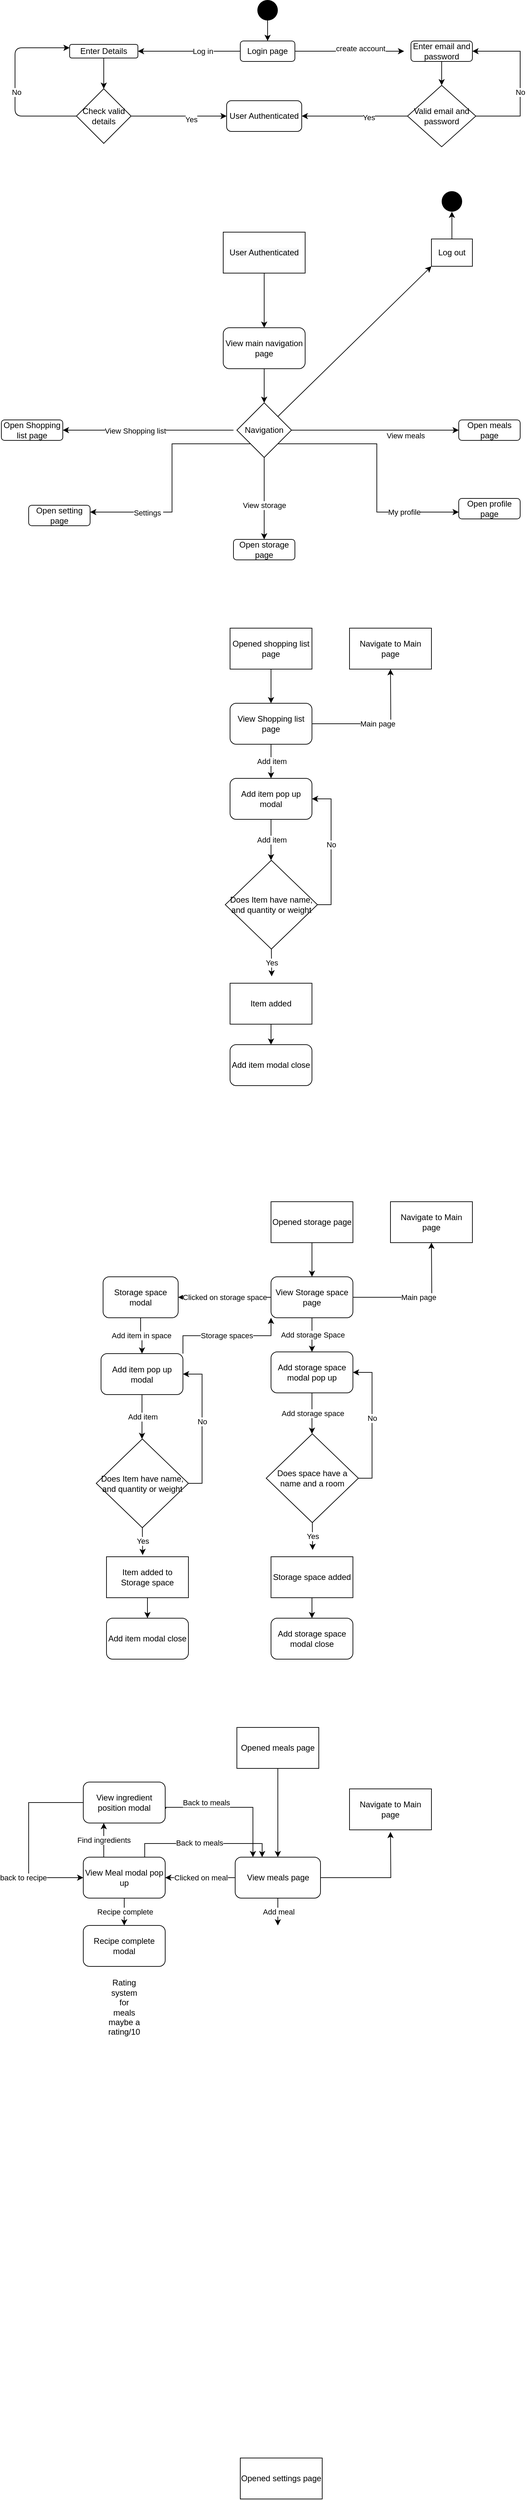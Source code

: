 <mxfile version="13.10.6" type="device"><diagram id="2-1VBpeVDJUP38coFev3" name="Page-1"><mxGraphModel dx="1422" dy="794" grid="1" gridSize="10" guides="1" tooltips="1" connect="1" arrows="1" fold="1" page="1" pageScale="1" pageWidth="850" pageHeight="1100" math="0" shadow="0"><root><mxCell id="0"/><mxCell id="1" parent="0"/><mxCell id="mHDpzpP44nIf1D0m_cIR-1" value="Login page" style="rounded=1;whiteSpace=wrap;html=1;" parent="1" vertex="1"><mxGeometry x="380" y="70" width="80" height="30" as="geometry"/></mxCell><mxCell id="mHDpzpP44nIf1D0m_cIR-2" value="" style="endArrow=classic;html=1;exitX=1;exitY=0.5;exitDx=0;exitDy=0;" parent="1" source="mHDpzpP44nIf1D0m_cIR-1" edge="1"><mxGeometry width="50" height="50" relative="1" as="geometry"><mxPoint x="400" y="430" as="sourcePoint"/><mxPoint x="620" y="85" as="targetPoint"/></mxGeometry></mxCell><mxCell id="mHDpzpP44nIf1D0m_cIR-6" value="create account" style="edgeLabel;html=1;align=center;verticalAlign=middle;resizable=0;points=[];" parent="mHDpzpP44nIf1D0m_cIR-2" vertex="1" connectable="0"><mxGeometry x="0.2" y="4" relative="1" as="geometry"><mxPoint as="offset"/></mxGeometry></mxCell><mxCell id="mHDpzpP44nIf1D0m_cIR-3" value="" style="endArrow=classic;html=1;exitX=0;exitY=0.5;exitDx=0;exitDy=0;" parent="1" source="mHDpzpP44nIf1D0m_cIR-1" edge="1"><mxGeometry width="50" height="50" relative="1" as="geometry"><mxPoint x="400" y="430" as="sourcePoint"/><mxPoint x="230" y="85" as="targetPoint"/></mxGeometry></mxCell><mxCell id="mHDpzpP44nIf1D0m_cIR-7" value="Log in" style="edgeLabel;html=1;align=center;verticalAlign=middle;resizable=0;points=[];" parent="mHDpzpP44nIf1D0m_cIR-3" vertex="1" connectable="0"><mxGeometry x="-0.267" relative="1" as="geometry"><mxPoint as="offset"/></mxGeometry></mxCell><mxCell id="mHDpzpP44nIf1D0m_cIR-5" value="" style="endArrow=classic;html=1;exitX=0.5;exitY=1;exitDx=0;exitDy=0;" parent="1" edge="1"><mxGeometry width="50" height="50" relative="1" as="geometry"><mxPoint x="420" y="40" as="sourcePoint"/><mxPoint x="420" y="70" as="targetPoint"/></mxGeometry></mxCell><mxCell id="mHDpzpP44nIf1D0m_cIR-12" style="edgeStyle=orthogonalEdgeStyle;rounded=0;orthogonalLoop=1;jettySize=auto;html=1;exitX=0.5;exitY=1;exitDx=0;exitDy=0;" parent="1" source="mHDpzpP44nIf1D0m_cIR-8" target="mHDpzpP44nIf1D0m_cIR-9" edge="1"><mxGeometry relative="1" as="geometry"/></mxCell><mxCell id="mHDpzpP44nIf1D0m_cIR-8" value="Enter Details" style="rounded=1;whiteSpace=wrap;html=1;" parent="1" vertex="1"><mxGeometry x="130" y="75" width="100" height="20" as="geometry"/></mxCell><mxCell id="mHDpzpP44nIf1D0m_cIR-22" style="edgeStyle=orthogonalEdgeStyle;rounded=0;orthogonalLoop=1;jettySize=auto;html=1;exitX=1;exitY=0.5;exitDx=0;exitDy=0;" parent="1" source="mHDpzpP44nIf1D0m_cIR-9" edge="1"><mxGeometry relative="1" as="geometry"><mxPoint x="360" y="180" as="targetPoint"/></mxGeometry></mxCell><mxCell id="mHDpzpP44nIf1D0m_cIR-29" value="Yes" style="edgeLabel;html=1;align=center;verticalAlign=middle;resizable=0;points=[];" parent="mHDpzpP44nIf1D0m_cIR-22" vertex="1" connectable="0"><mxGeometry x="0.257" y="-4" relative="1" as="geometry"><mxPoint as="offset"/></mxGeometry></mxCell><mxCell id="mHDpzpP44nIf1D0m_cIR-9" value="Check valid details" style="rhombus;whiteSpace=wrap;html=1;" parent="1" vertex="1"><mxGeometry x="140" y="140" width="80" height="80" as="geometry"/></mxCell><mxCell id="mHDpzpP44nIf1D0m_cIR-10" value="" style="endArrow=classic;html=1;exitX=0;exitY=0.5;exitDx=0;exitDy=0;entryX=0;entryY=0.25;entryDx=0;entryDy=0;" parent="1" source="mHDpzpP44nIf1D0m_cIR-9" target="mHDpzpP44nIf1D0m_cIR-8" edge="1"><mxGeometry width="50" height="50" relative="1" as="geometry"><mxPoint x="400" y="430" as="sourcePoint"/><mxPoint x="20" y="180" as="targetPoint"/><Array as="points"><mxPoint x="50" y="180"/><mxPoint x="50" y="80"/></Array></mxGeometry></mxCell><mxCell id="mHDpzpP44nIf1D0m_cIR-11" value="No" style="edgeLabel;html=1;align=center;verticalAlign=middle;resizable=0;points=[];" parent="mHDpzpP44nIf1D0m_cIR-10" vertex="1" connectable="0"><mxGeometry x="-0.074" y="-2" relative="1" as="geometry"><mxPoint as="offset"/></mxGeometry></mxCell><mxCell id="mHDpzpP44nIf1D0m_cIR-13" value="Enter email and password" style="rounded=1;whiteSpace=wrap;html=1;" parent="1" vertex="1"><mxGeometry x="630" y="70" width="90" height="30" as="geometry"/></mxCell><mxCell id="mHDpzpP44nIf1D0m_cIR-14" value="" style="endArrow=classic;html=1;exitX=0.5;exitY=1;exitDx=0;exitDy=0;entryX=0.5;entryY=0;entryDx=0;entryDy=0;" parent="1" source="mHDpzpP44nIf1D0m_cIR-13" target="mHDpzpP44nIf1D0m_cIR-15" edge="1"><mxGeometry width="50" height="50" relative="1" as="geometry"><mxPoint x="400" y="420" as="sourcePoint"/><mxPoint x="675" y="140" as="targetPoint"/><Array as="points"/></mxGeometry></mxCell><mxCell id="mHDpzpP44nIf1D0m_cIR-16" style="edgeStyle=orthogonalEdgeStyle;rounded=0;orthogonalLoop=1;jettySize=auto;html=1;exitX=1;exitY=0.5;exitDx=0;exitDy=0;entryX=1;entryY=0.5;entryDx=0;entryDy=0;" parent="1" source="mHDpzpP44nIf1D0m_cIR-15" target="mHDpzpP44nIf1D0m_cIR-13" edge="1"><mxGeometry relative="1" as="geometry"><Array as="points"><mxPoint x="790" y="180"/><mxPoint x="790" y="85"/></Array></mxGeometry></mxCell><mxCell id="mHDpzpP44nIf1D0m_cIR-17" value="No" style="edgeLabel;html=1;align=center;verticalAlign=middle;resizable=0;points=[];" parent="mHDpzpP44nIf1D0m_cIR-16" vertex="1" connectable="0"><mxGeometry x="-0.13" relative="1" as="geometry"><mxPoint as="offset"/></mxGeometry></mxCell><mxCell id="mHDpzpP44nIf1D0m_cIR-23" style="edgeStyle=orthogonalEdgeStyle;rounded=0;orthogonalLoop=1;jettySize=auto;html=1;exitX=0;exitY=0.5;exitDx=0;exitDy=0;" parent="1" source="mHDpzpP44nIf1D0m_cIR-15" edge="1"><mxGeometry relative="1" as="geometry"><mxPoint x="470" y="180" as="targetPoint"/></mxGeometry></mxCell><mxCell id="mHDpzpP44nIf1D0m_cIR-28" value="Yes" style="edgeLabel;html=1;align=center;verticalAlign=middle;resizable=0;points=[];" parent="mHDpzpP44nIf1D0m_cIR-23" vertex="1" connectable="0"><mxGeometry x="-0.265" y="2" relative="1" as="geometry"><mxPoint as="offset"/></mxGeometry></mxCell><mxCell id="mHDpzpP44nIf1D0m_cIR-15" value="Valid email and password" style="rhombus;whiteSpace=wrap;html=1;" parent="1" vertex="1"><mxGeometry x="625" y="135" width="100" height="90" as="geometry"/></mxCell><mxCell id="mHDpzpP44nIf1D0m_cIR-24" value="User Authenticated" style="rounded=1;whiteSpace=wrap;html=1;" parent="1" vertex="1"><mxGeometry x="360" y="157.5" width="110" height="45" as="geometry"/></mxCell><mxCell id="mHDpzpP44nIf1D0m_cIR-26" value="&#10;&#10;&lt;span style=&quot;color: rgb(0, 0, 0); font-family: helvetica; font-size: 12px; font-style: normal; font-weight: 400; letter-spacing: normal; text-align: center; text-indent: 0px; text-transform: none; word-spacing: 0px; background-color: rgb(248, 249, 250); display: inline; float: none;&quot;&gt;User Authenticated&lt;/span&gt;&#10;&#10;" style="rounded=0;whiteSpace=wrap;html=1;" parent="1" vertex="1"><mxGeometry x="355" y="350" width="120" height="60" as="geometry"/></mxCell><mxCell id="mHDpzpP44nIf1D0m_cIR-27" value="" style="endArrow=classic;html=1;exitX=0.5;exitY=1;exitDx=0;exitDy=0;" parent="1" source="mHDpzpP44nIf1D0m_cIR-26" edge="1"><mxGeometry width="50" height="50" relative="1" as="geometry"><mxPoint x="400" y="510" as="sourcePoint"/><mxPoint x="415" y="490" as="targetPoint"/></mxGeometry></mxCell><mxCell id="mHDpzpP44nIf1D0m_cIR-30" value="View main navigation page" style="rounded=1;whiteSpace=wrap;html=1;" parent="1" vertex="1"><mxGeometry x="355" y="490" width="120" height="60" as="geometry"/></mxCell><mxCell id="mHDpzpP44nIf1D0m_cIR-42" style="edgeStyle=orthogonalEdgeStyle;rounded=0;orthogonalLoop=1;jettySize=auto;html=1;exitX=1;exitY=1;exitDx=0;exitDy=0;" parent="1" source="mHDpzpP44nIf1D0m_cIR-31" edge="1"><mxGeometry relative="1" as="geometry"><mxPoint x="700" y="760" as="targetPoint"/><Array as="points"><mxPoint x="580" y="660"/><mxPoint x="580" y="760"/></Array></mxGeometry></mxCell><mxCell id="mHDpzpP44nIf1D0m_cIR-43" value="My profile" style="edgeLabel;html=1;align=center;verticalAlign=middle;resizable=0;points=[];" parent="mHDpzpP44nIf1D0m_cIR-42" vertex="1" connectable="0"><mxGeometry x="0.558" relative="1" as="geometry"><mxPoint as="offset"/></mxGeometry></mxCell><mxCell id="mHDpzpP44nIf1D0m_cIR-44" style="edgeStyle=orthogonalEdgeStyle;rounded=0;orthogonalLoop=1;jettySize=auto;html=1;exitX=0;exitY=1;exitDx=0;exitDy=0;" parent="1" source="mHDpzpP44nIf1D0m_cIR-31" edge="1"><mxGeometry relative="1" as="geometry"><mxPoint x="160" y="760" as="targetPoint"/><Array as="points"><mxPoint x="280" y="660"/><mxPoint x="280" y="760"/></Array></mxGeometry></mxCell><mxCell id="pSis-E19gApwGmRz7lqU-1" value="Settings&amp;nbsp;" style="edgeLabel;html=1;align=center;verticalAlign=middle;resizable=0;points=[];" vertex="1" connectable="0" parent="mHDpzpP44nIf1D0m_cIR-44"><mxGeometry x="0.492" y="1" relative="1" as="geometry"><mxPoint as="offset"/></mxGeometry></mxCell><mxCell id="mHDpzpP44nIf1D0m_cIR-31" value="Navigation" style="rhombus;whiteSpace=wrap;html=1;" parent="1" vertex="1"><mxGeometry x="375" y="600" width="80" height="80" as="geometry"/></mxCell><mxCell id="mHDpzpP44nIf1D0m_cIR-32" value="" style="endArrow=classic;html=1;exitX=0.5;exitY=1;exitDx=0;exitDy=0;" parent="1" source="mHDpzpP44nIf1D0m_cIR-30" target="mHDpzpP44nIf1D0m_cIR-31" edge="1"><mxGeometry width="50" height="50" relative="1" as="geometry"><mxPoint x="400" y="500" as="sourcePoint"/><mxPoint x="450" y="450" as="targetPoint"/></mxGeometry></mxCell><mxCell id="mHDpzpP44nIf1D0m_cIR-36" value="" style="endArrow=classic;html=1;exitX=1;exitY=0.5;exitDx=0;exitDy=0;entryX=0;entryY=0.5;entryDx=0;entryDy=0;" parent="1" source="mHDpzpP44nIf1D0m_cIR-31" edge="1" target="mHDpzpP44nIf1D0m_cIR-53"><mxGeometry width="50" height="50" relative="1" as="geometry"><mxPoint x="400" y="500" as="sourcePoint"/><mxPoint x="640" y="560" as="targetPoint"/></mxGeometry></mxCell><mxCell id="mHDpzpP44nIf1D0m_cIR-39" value="View meals" style="edgeLabel;html=1;align=center;verticalAlign=middle;resizable=0;points=[];" parent="mHDpzpP44nIf1D0m_cIR-36" vertex="1" connectable="0"><mxGeometry x="0.446" y="-3" relative="1" as="geometry"><mxPoint x="-10.2" y="5.2" as="offset"/></mxGeometry></mxCell><mxCell id="mHDpzpP44nIf1D0m_cIR-37" value="" style="endArrow=classic;html=1;exitX=0.5;exitY=1;exitDx=0;exitDy=0;" parent="1" source="mHDpzpP44nIf1D0m_cIR-31" edge="1"><mxGeometry width="50" height="50" relative="1" as="geometry"><mxPoint x="400" y="500" as="sourcePoint"/><mxPoint x="415" y="800" as="targetPoint"/></mxGeometry></mxCell><mxCell id="mHDpzpP44nIf1D0m_cIR-41" value="View storage" style="edgeLabel;html=1;align=center;verticalAlign=middle;resizable=0;points=[];" parent="mHDpzpP44nIf1D0m_cIR-37" vertex="1" connectable="0"><mxGeometry x="-0.3" y="4" relative="1" as="geometry"><mxPoint x="-4" y="28" as="offset"/></mxGeometry></mxCell><mxCell id="mHDpzpP44nIf1D0m_cIR-38" value="" style="endArrow=classic;html=1;" parent="1" edge="1"><mxGeometry width="50" height="50" relative="1" as="geometry"><mxPoint x="370" y="640" as="sourcePoint"/><mxPoint x="120" y="640" as="targetPoint"/></mxGeometry></mxCell><mxCell id="mHDpzpP44nIf1D0m_cIR-40" value="View Shopping list" style="edgeLabel;html=1;align=center;verticalAlign=middle;resizable=0;points=[];" parent="mHDpzpP44nIf1D0m_cIR-38" vertex="1" connectable="0"><mxGeometry x="0.323" y="-2" relative="1" as="geometry"><mxPoint x="21" y="2.5" as="offset"/></mxGeometry></mxCell><mxCell id="mHDpzpP44nIf1D0m_cIR-46" value="" style="endArrow=classic;html=1;exitX=1;exitY=0;exitDx=0;exitDy=0;" parent="1" source="mHDpzpP44nIf1D0m_cIR-31" edge="1"><mxGeometry width="50" height="50" relative="1" as="geometry"><mxPoint x="400" y="500" as="sourcePoint"/><mxPoint x="660" y="400" as="targetPoint"/></mxGeometry></mxCell><mxCell id="mHDpzpP44nIf1D0m_cIR-47" value="Log out" style="rounded=0;whiteSpace=wrap;html=1;" parent="1" vertex="1"><mxGeometry x="660" y="360" width="60" height="40" as="geometry"/></mxCell><mxCell id="mHDpzpP44nIf1D0m_cIR-48" value="" style="endArrow=classic;html=1;exitX=0.5;exitY=0;exitDx=0;exitDy=0;" parent="1" source="mHDpzpP44nIf1D0m_cIR-47" edge="1"><mxGeometry width="50" height="50" relative="1" as="geometry"><mxPoint x="400" y="500" as="sourcePoint"/><mxPoint x="690" y="320" as="targetPoint"/></mxGeometry></mxCell><mxCell id="mHDpzpP44nIf1D0m_cIR-49" value="" style="ellipse;fillColor=#000000;strokeColor=none;" parent="1" vertex="1"><mxGeometry x="675" y="290" width="30" height="30" as="geometry"/></mxCell><mxCell id="mHDpzpP44nIf1D0m_cIR-52" value="" style="ellipse;fillColor=#000000;strokeColor=none;" parent="1" vertex="1"><mxGeometry x="405" y="10" width="30" height="30" as="geometry"/></mxCell><mxCell id="mHDpzpP44nIf1D0m_cIR-53" value="Open meals page" style="rounded=1;whiteSpace=wrap;html=1;" parent="1" vertex="1"><mxGeometry x="700" y="625" width="90" height="30" as="geometry"/></mxCell><mxCell id="mHDpzpP44nIf1D0m_cIR-55" value="Open&amp;nbsp;storage page" style="rounded=1;whiteSpace=wrap;html=1;" parent="1" vertex="1"><mxGeometry x="370" y="800" width="90" height="30" as="geometry"/></mxCell><mxCell id="mHDpzpP44nIf1D0m_cIR-56" value="Open&amp;nbsp;Shopping list page" style="rounded=1;whiteSpace=wrap;html=1;" parent="1" vertex="1"><mxGeometry x="30" y="625" width="90" height="30" as="geometry"/></mxCell><mxCell id="mHDpzpP44nIf1D0m_cIR-57" value="Open profile page" style="rounded=1;whiteSpace=wrap;html=1;" parent="1" vertex="1"><mxGeometry x="700" y="740" width="90" height="30" as="geometry"/></mxCell><mxCell id="mHDpzpP44nIf1D0m_cIR-58" value="Open setting page" style="rounded=1;whiteSpace=wrap;html=1;" parent="1" vertex="1"><mxGeometry x="70" y="750" width="90" height="30" as="geometry"/></mxCell><mxCell id="pSis-E19gApwGmRz7lqU-7" style="edgeStyle=orthogonalEdgeStyle;rounded=0;orthogonalLoop=1;jettySize=auto;html=1;exitX=0.5;exitY=1;exitDx=0;exitDy=0;" edge="1" parent="1" source="pSis-E19gApwGmRz7lqU-2"><mxGeometry relative="1" as="geometry"><mxPoint x="425" y="1040" as="targetPoint"/></mxGeometry></mxCell><mxCell id="pSis-E19gApwGmRz7lqU-2" value="Opened shopping list page" style="rounded=0;whiteSpace=wrap;html=1;" vertex="1" parent="1"><mxGeometry x="365" y="930" width="120" height="60" as="geometry"/></mxCell><mxCell id="pSis-E19gApwGmRz7lqU-6" value="Opened settings page" style="rounded=0;whiteSpace=wrap;html=1;" vertex="1" parent="1"><mxGeometry x="380" y="3610" width="120" height="60" as="geometry"/></mxCell><mxCell id="pSis-E19gApwGmRz7lqU-9" style="edgeStyle=orthogonalEdgeStyle;rounded=0;orthogonalLoop=1;jettySize=auto;html=1;exitX=1;exitY=0.5;exitDx=0;exitDy=0;" edge="1" parent="1" source="pSis-E19gApwGmRz7lqU-8"><mxGeometry relative="1" as="geometry"><mxPoint x="600" y="990" as="targetPoint"/></mxGeometry></mxCell><mxCell id="pSis-E19gApwGmRz7lqU-12" value="Main page" style="edgeLabel;html=1;align=center;verticalAlign=middle;resizable=0;points=[];" vertex="1" connectable="0" parent="pSis-E19gApwGmRz7lqU-9"><mxGeometry x="0.077" y="4" relative="1" as="geometry"><mxPoint x="-10" y="4" as="offset"/></mxGeometry></mxCell><mxCell id="pSis-E19gApwGmRz7lqU-11" value="Add item" style="edgeStyle=orthogonalEdgeStyle;rounded=0;orthogonalLoop=1;jettySize=auto;html=1;" edge="1" parent="1" source="pSis-E19gApwGmRz7lqU-8"><mxGeometry relative="1" as="geometry"><mxPoint x="425" y="1150" as="targetPoint"/></mxGeometry></mxCell><mxCell id="pSis-E19gApwGmRz7lqU-8" value="View Shopping list page" style="rounded=1;whiteSpace=wrap;html=1;" vertex="1" parent="1"><mxGeometry x="365" y="1040" width="120" height="60" as="geometry"/></mxCell><mxCell id="pSis-E19gApwGmRz7lqU-10" value="Navigate to Main page" style="rounded=0;whiteSpace=wrap;html=1;" vertex="1" parent="1"><mxGeometry x="540" y="930" width="120" height="60" as="geometry"/></mxCell><mxCell id="pSis-E19gApwGmRz7lqU-15" value="Add item" style="edgeStyle=orthogonalEdgeStyle;rounded=0;orthogonalLoop=1;jettySize=auto;html=1;exitX=0.5;exitY=1;exitDx=0;exitDy=0;" edge="1" parent="1" source="pSis-E19gApwGmRz7lqU-13"><mxGeometry relative="1" as="geometry"><mxPoint x="425" y="1270" as="targetPoint"/></mxGeometry></mxCell><mxCell id="pSis-E19gApwGmRz7lqU-13" value="Add item pop up modal" style="rounded=1;whiteSpace=wrap;html=1;" vertex="1" parent="1"><mxGeometry x="365" y="1150" width="120" height="60" as="geometry"/></mxCell><mxCell id="pSis-E19gApwGmRz7lqU-17" style="edgeStyle=orthogonalEdgeStyle;rounded=0;orthogonalLoop=1;jettySize=auto;html=1;exitX=1;exitY=0.5;exitDx=0;exitDy=0;entryX=1;entryY=0.5;entryDx=0;entryDy=0;" edge="1" parent="1" source="pSis-E19gApwGmRz7lqU-16" target="pSis-E19gApwGmRz7lqU-13"><mxGeometry relative="1" as="geometry"/></mxCell><mxCell id="pSis-E19gApwGmRz7lqU-18" value="No" style="edgeLabel;html=1;align=center;verticalAlign=middle;resizable=0;points=[];" vertex="1" connectable="0" parent="pSis-E19gApwGmRz7lqU-17"><mxGeometry x="0.064" relative="1" as="geometry"><mxPoint as="offset"/></mxGeometry></mxCell><mxCell id="pSis-E19gApwGmRz7lqU-16" value="Does Item have name, and quantity or weight" style="rhombus;whiteSpace=wrap;html=1;" vertex="1" parent="1"><mxGeometry x="358" y="1270" width="135" height="130" as="geometry"/></mxCell><mxCell id="pSis-E19gApwGmRz7lqU-19" value="Yes" style="endArrow=classic;html=1;exitX=0.5;exitY=1;exitDx=0;exitDy=0;" edge="1" parent="1" source="pSis-E19gApwGmRz7lqU-16"><mxGeometry width="50" height="50" relative="1" as="geometry"><mxPoint x="450" y="1470" as="sourcePoint"/><mxPoint x="426" y="1440" as="targetPoint"/></mxGeometry></mxCell><mxCell id="pSis-E19gApwGmRz7lqU-57" style="edgeStyle=orthogonalEdgeStyle;rounded=0;orthogonalLoop=1;jettySize=auto;html=1;exitX=0.5;exitY=1;exitDx=0;exitDy=0;entryX=0.5;entryY=0;entryDx=0;entryDy=0;" edge="1" parent="1" source="pSis-E19gApwGmRz7lqU-20" target="pSis-E19gApwGmRz7lqU-56"><mxGeometry relative="1" as="geometry"/></mxCell><mxCell id="pSis-E19gApwGmRz7lqU-20" value="Item added" style="rounded=0;whiteSpace=wrap;html=1;" vertex="1" parent="1"><mxGeometry x="365" y="1450" width="120" height="60" as="geometry"/></mxCell><mxCell id="pSis-E19gApwGmRz7lqU-21" style="edgeStyle=orthogonalEdgeStyle;rounded=0;orthogonalLoop=1;jettySize=auto;html=1;exitX=0.5;exitY=1;exitDx=0;exitDy=0;" edge="1" parent="1" source="pSis-E19gApwGmRz7lqU-22"><mxGeometry relative="1" as="geometry"><mxPoint x="485" y="1880" as="targetPoint"/></mxGeometry></mxCell><mxCell id="pSis-E19gApwGmRz7lqU-22" value="Opened storage page" style="rounded=0;whiteSpace=wrap;html=1;" vertex="1" parent="1"><mxGeometry x="425" y="1770" width="120" height="60" as="geometry"/></mxCell><mxCell id="pSis-E19gApwGmRz7lqU-23" style="edgeStyle=orthogonalEdgeStyle;rounded=0;orthogonalLoop=1;jettySize=auto;html=1;exitX=1;exitY=0.5;exitDx=0;exitDy=0;" edge="1" parent="1" source="pSis-E19gApwGmRz7lqU-26"><mxGeometry relative="1" as="geometry"><mxPoint x="660" y="1830" as="targetPoint"/></mxGeometry></mxCell><mxCell id="pSis-E19gApwGmRz7lqU-24" value="Main page" style="edgeLabel;html=1;align=center;verticalAlign=middle;resizable=0;points=[];" vertex="1" connectable="0" parent="pSis-E19gApwGmRz7lqU-23"><mxGeometry x="0.077" y="4" relative="1" as="geometry"><mxPoint x="-10" y="4" as="offset"/></mxGeometry></mxCell><mxCell id="pSis-E19gApwGmRz7lqU-25" value="Add storage Space" style="edgeStyle=orthogonalEdgeStyle;rounded=0;orthogonalLoop=1;jettySize=auto;html=1;" edge="1" parent="1" source="pSis-E19gApwGmRz7lqU-26"><mxGeometry relative="1" as="geometry"><mxPoint x="485" y="1990" as="targetPoint"/></mxGeometry></mxCell><mxCell id="pSis-E19gApwGmRz7lqU-35" value="Clicked on storage space" style="edgeStyle=orthogonalEdgeStyle;rounded=0;orthogonalLoop=1;jettySize=auto;html=1;exitX=0;exitY=0.5;exitDx=0;exitDy=0;" edge="1" parent="1" source="pSis-E19gApwGmRz7lqU-26"><mxGeometry relative="1" as="geometry"><mxPoint x="289" y="1910" as="targetPoint"/></mxGeometry></mxCell><mxCell id="pSis-E19gApwGmRz7lqU-26" value="View Storage space page" style="rounded=1;whiteSpace=wrap;html=1;" vertex="1" parent="1"><mxGeometry x="425" y="1880" width="120" height="60" as="geometry"/></mxCell><mxCell id="pSis-E19gApwGmRz7lqU-27" value="Navigate to Main page" style="rounded=0;whiteSpace=wrap;html=1;" vertex="1" parent="1"><mxGeometry x="600" y="1770" width="120" height="60" as="geometry"/></mxCell><mxCell id="pSis-E19gApwGmRz7lqU-28" value="Add storage space" style="edgeStyle=orthogonalEdgeStyle;rounded=0;orthogonalLoop=1;jettySize=auto;html=1;exitX=0.5;exitY=1;exitDx=0;exitDy=0;" edge="1" parent="1" source="pSis-E19gApwGmRz7lqU-29"><mxGeometry relative="1" as="geometry"><mxPoint x="485" y="2110" as="targetPoint"/></mxGeometry></mxCell><mxCell id="pSis-E19gApwGmRz7lqU-29" value="Add storage space modal pop up" style="rounded=1;whiteSpace=wrap;html=1;" vertex="1" parent="1"><mxGeometry x="425" y="1990" width="120" height="60" as="geometry"/></mxCell><mxCell id="pSis-E19gApwGmRz7lqU-30" style="edgeStyle=orthogonalEdgeStyle;rounded=0;orthogonalLoop=1;jettySize=auto;html=1;exitX=1;exitY=0.5;exitDx=0;exitDy=0;entryX=1;entryY=0.5;entryDx=0;entryDy=0;" edge="1" parent="1" source="pSis-E19gApwGmRz7lqU-32" target="pSis-E19gApwGmRz7lqU-29"><mxGeometry relative="1" as="geometry"/></mxCell><mxCell id="pSis-E19gApwGmRz7lqU-31" value="No" style="edgeLabel;html=1;align=center;verticalAlign=middle;resizable=0;points=[];" vertex="1" connectable="0" parent="pSis-E19gApwGmRz7lqU-30"><mxGeometry x="0.064" relative="1" as="geometry"><mxPoint as="offset"/></mxGeometry></mxCell><mxCell id="pSis-E19gApwGmRz7lqU-32" value="Does space have a name and a room" style="rhombus;whiteSpace=wrap;html=1;" vertex="1" parent="1"><mxGeometry x="418" y="2110" width="135" height="130" as="geometry"/></mxCell><mxCell id="pSis-E19gApwGmRz7lqU-33" value="Yes" style="endArrow=classic;html=1;exitX=0.5;exitY=1;exitDx=0;exitDy=0;" edge="1" parent="1" source="pSis-E19gApwGmRz7lqU-32"><mxGeometry width="50" height="50" relative="1" as="geometry"><mxPoint x="510" y="2310" as="sourcePoint"/><mxPoint x="486" y="2280" as="targetPoint"/></mxGeometry></mxCell><mxCell id="pSis-E19gApwGmRz7lqU-54" value="" style="edgeStyle=orthogonalEdgeStyle;rounded=0;orthogonalLoop=1;jettySize=auto;html=1;" edge="1" parent="1" source="pSis-E19gApwGmRz7lqU-34" target="pSis-E19gApwGmRz7lqU-52"><mxGeometry relative="1" as="geometry"/></mxCell><mxCell id="pSis-E19gApwGmRz7lqU-34" value="Storage space added" style="rounded=0;whiteSpace=wrap;html=1;" vertex="1" parent="1"><mxGeometry x="425" y="2290" width="120" height="60" as="geometry"/></mxCell><mxCell id="pSis-E19gApwGmRz7lqU-47" value="Add item in space" style="edgeStyle=orthogonalEdgeStyle;rounded=0;orthogonalLoop=1;jettySize=auto;html=1;exitX=0.5;exitY=1;exitDx=0;exitDy=0;" edge="1" parent="1" source="pSis-E19gApwGmRz7lqU-38" target="pSis-E19gApwGmRz7lqU-40"><mxGeometry relative="1" as="geometry"/></mxCell><mxCell id="pSis-E19gApwGmRz7lqU-38" value="Storage space modal" style="rounded=1;whiteSpace=wrap;html=1;" vertex="1" parent="1"><mxGeometry x="179" y="1880" width="110" height="60" as="geometry"/></mxCell><mxCell id="pSis-E19gApwGmRz7lqU-39" value="Add item" style="edgeStyle=orthogonalEdgeStyle;rounded=0;orthogonalLoop=1;jettySize=auto;html=1;exitX=0.5;exitY=1;exitDx=0;exitDy=0;" edge="1" source="pSis-E19gApwGmRz7lqU-40" parent="1"><mxGeometry relative="1" as="geometry"><mxPoint x="236" y="2117.5" as="targetPoint"/></mxGeometry></mxCell><mxCell id="pSis-E19gApwGmRz7lqU-49" style="edgeStyle=orthogonalEdgeStyle;rounded=0;orthogonalLoop=1;jettySize=auto;html=1;exitX=1;exitY=0;exitDx=0;exitDy=0;entryX=0;entryY=1;entryDx=0;entryDy=0;" edge="1" parent="1" source="pSis-E19gApwGmRz7lqU-40" target="pSis-E19gApwGmRz7lqU-26"><mxGeometry relative="1" as="geometry"/></mxCell><mxCell id="pSis-E19gApwGmRz7lqU-50" value="Storage spaces" style="edgeLabel;html=1;align=center;verticalAlign=middle;resizable=0;points=[];" vertex="1" connectable="0" parent="pSis-E19gApwGmRz7lqU-49"><mxGeometry x="0.137" y="1" relative="1" as="geometry"><mxPoint x="-12.8" as="offset"/></mxGeometry></mxCell><mxCell id="pSis-E19gApwGmRz7lqU-40" value="Add item pop up modal" style="rounded=1;whiteSpace=wrap;html=1;" vertex="1" parent="1"><mxGeometry x="176" y="1992.5" width="120" height="60" as="geometry"/></mxCell><mxCell id="pSis-E19gApwGmRz7lqU-41" style="edgeStyle=orthogonalEdgeStyle;rounded=0;orthogonalLoop=1;jettySize=auto;html=1;exitX=1;exitY=0.5;exitDx=0;exitDy=0;entryX=1;entryY=0.5;entryDx=0;entryDy=0;" edge="1" source="pSis-E19gApwGmRz7lqU-43" target="pSis-E19gApwGmRz7lqU-40" parent="1"><mxGeometry relative="1" as="geometry"/></mxCell><mxCell id="pSis-E19gApwGmRz7lqU-42" value="No" style="edgeLabel;html=1;align=center;verticalAlign=middle;resizable=0;points=[];" vertex="1" connectable="0" parent="pSis-E19gApwGmRz7lqU-41"><mxGeometry x="0.064" relative="1" as="geometry"><mxPoint as="offset"/></mxGeometry></mxCell><mxCell id="pSis-E19gApwGmRz7lqU-43" value="Does Item have name, and quantity or weight" style="rhombus;whiteSpace=wrap;html=1;" vertex="1" parent="1"><mxGeometry x="169" y="2117.5" width="135" height="130" as="geometry"/></mxCell><mxCell id="pSis-E19gApwGmRz7lqU-44" value="Yes" style="endArrow=classic;html=1;exitX=0.5;exitY=1;exitDx=0;exitDy=0;" edge="1" source="pSis-E19gApwGmRz7lqU-43" parent="1"><mxGeometry width="50" height="50" relative="1" as="geometry"><mxPoint x="261" y="2317.5" as="sourcePoint"/><mxPoint x="237" y="2287.5" as="targetPoint"/></mxGeometry></mxCell><mxCell id="pSis-E19gApwGmRz7lqU-55" value="" style="edgeStyle=orthogonalEdgeStyle;rounded=0;orthogonalLoop=1;jettySize=auto;html=1;" edge="1" parent="1" source="pSis-E19gApwGmRz7lqU-45" target="pSis-E19gApwGmRz7lqU-53"><mxGeometry relative="1" as="geometry"/></mxCell><mxCell id="pSis-E19gApwGmRz7lqU-45" value="Item added to Storage space" style="rounded=0;whiteSpace=wrap;html=1;" vertex="1" parent="1"><mxGeometry x="184" y="2290" width="120" height="60" as="geometry"/></mxCell><mxCell id="pSis-E19gApwGmRz7lqU-52" value="Add storage space modal close" style="rounded=1;whiteSpace=wrap;html=1;" vertex="1" parent="1"><mxGeometry x="425" y="2380" width="120" height="60" as="geometry"/></mxCell><mxCell id="pSis-E19gApwGmRz7lqU-53" value="Add item modal close" style="rounded=1;whiteSpace=wrap;html=1;" vertex="1" parent="1"><mxGeometry x="184" y="2380" width="120" height="60" as="geometry"/></mxCell><mxCell id="pSis-E19gApwGmRz7lqU-56" value="Add item modal close" style="rounded=1;whiteSpace=wrap;html=1;" vertex="1" parent="1"><mxGeometry x="365" y="1540" width="120" height="60" as="geometry"/></mxCell><mxCell id="pSis-E19gApwGmRz7lqU-61" style="edgeStyle=orthogonalEdgeStyle;rounded=0;orthogonalLoop=1;jettySize=auto;html=1;exitX=0.5;exitY=1;exitDx=0;exitDy=0;" edge="1" parent="1" source="pSis-E19gApwGmRz7lqU-60" target="pSis-E19gApwGmRz7lqU-62"><mxGeometry relative="1" as="geometry"><mxPoint x="435" y="2720" as="targetPoint"/></mxGeometry></mxCell><mxCell id="pSis-E19gApwGmRz7lqU-60" value="Opened meals page" style="rounded=0;whiteSpace=wrap;html=1;" vertex="1" parent="1"><mxGeometry x="375" y="2540" width="120" height="60" as="geometry"/></mxCell><mxCell id="pSis-E19gApwGmRz7lqU-63" value="Add meal" style="edgeStyle=orthogonalEdgeStyle;rounded=0;orthogonalLoop=1;jettySize=auto;html=1;exitX=0.5;exitY=1;exitDx=0;exitDy=0;" edge="1" parent="1" source="pSis-E19gApwGmRz7lqU-62"><mxGeometry relative="1" as="geometry"><mxPoint x="435" y="2830" as="targetPoint"/></mxGeometry></mxCell><mxCell id="pSis-E19gApwGmRz7lqU-64" style="edgeStyle=orthogonalEdgeStyle;rounded=0;orthogonalLoop=1;jettySize=auto;html=1;exitX=1;exitY=0.5;exitDx=0;exitDy=0;" edge="1" parent="1" source="pSis-E19gApwGmRz7lqU-62"><mxGeometry relative="1" as="geometry"><mxPoint x="600" y="2693" as="targetPoint"/></mxGeometry></mxCell><mxCell id="pSis-E19gApwGmRz7lqU-66" value="Clicked on meal" style="edgeStyle=orthogonalEdgeStyle;rounded=0;orthogonalLoop=1;jettySize=auto;html=1;exitX=0;exitY=0.5;exitDx=0;exitDy=0;" edge="1" parent="1" source="pSis-E19gApwGmRz7lqU-62"><mxGeometry relative="1" as="geometry"><mxPoint x="270" y="2760" as="targetPoint"/></mxGeometry></mxCell><mxCell id="pSis-E19gApwGmRz7lqU-62" value="View meals page" style="rounded=1;whiteSpace=wrap;html=1;" vertex="1" parent="1"><mxGeometry x="372.5" y="2730" width="125" height="60" as="geometry"/></mxCell><mxCell id="pSis-E19gApwGmRz7lqU-65" value="Navigate to Main page" style="rounded=0;whiteSpace=wrap;html=1;" vertex="1" parent="1"><mxGeometry x="540" y="2630" width="120" height="60" as="geometry"/></mxCell><mxCell id="pSis-E19gApwGmRz7lqU-68" style="edgeStyle=orthogonalEdgeStyle;rounded=0;orthogonalLoop=1;jettySize=auto;html=1;exitX=0.75;exitY=0;exitDx=0;exitDy=0;entryX=0.316;entryY=0;entryDx=0;entryDy=0;entryPerimeter=0;" edge="1" parent="1" source="pSis-E19gApwGmRz7lqU-67" target="pSis-E19gApwGmRz7lqU-62"><mxGeometry relative="1" as="geometry"/></mxCell><mxCell id="pSis-E19gApwGmRz7lqU-69" value="Back to meals" style="edgeLabel;html=1;align=center;verticalAlign=middle;resizable=0;points=[];" vertex="1" connectable="0" parent="pSis-E19gApwGmRz7lqU-68"><mxGeometry x="-0.349" y="1" relative="1" as="geometry"><mxPoint x="31" as="offset"/></mxGeometry></mxCell><mxCell id="pSis-E19gApwGmRz7lqU-70" value="Find ingredients" style="edgeStyle=orthogonalEdgeStyle;rounded=0;orthogonalLoop=1;jettySize=auto;html=1;exitX=0.25;exitY=0;exitDx=0;exitDy=0;entryX=0.25;entryY=1;entryDx=0;entryDy=0;" edge="1" parent="1" source="pSis-E19gApwGmRz7lqU-67" target="pSis-E19gApwGmRz7lqU-71"><mxGeometry relative="1" as="geometry"><mxPoint x="210" y="2830" as="targetPoint"/></mxGeometry></mxCell><mxCell id="pSis-E19gApwGmRz7lqU-76" value="Recipe complete" style="edgeStyle=orthogonalEdgeStyle;rounded=0;orthogonalLoop=1;jettySize=auto;html=1;exitX=0.5;exitY=1;exitDx=0;exitDy=0;" edge="1" parent="1" source="pSis-E19gApwGmRz7lqU-67"><mxGeometry relative="1" as="geometry"><mxPoint x="210" y="2830" as="targetPoint"/></mxGeometry></mxCell><mxCell id="pSis-E19gApwGmRz7lqU-67" value="View Meal modal pop up" style="rounded=1;whiteSpace=wrap;html=1;" vertex="1" parent="1"><mxGeometry x="150" y="2730" width="120" height="60" as="geometry"/></mxCell><mxCell id="pSis-E19gApwGmRz7lqU-72" style="edgeStyle=orthogonalEdgeStyle;rounded=0;orthogonalLoop=1;jettySize=auto;html=1;exitX=0;exitY=0.5;exitDx=0;exitDy=0;entryX=0;entryY=0.5;entryDx=0;entryDy=0;" edge="1" parent="1" source="pSis-E19gApwGmRz7lqU-71" target="pSis-E19gApwGmRz7lqU-67"><mxGeometry relative="1" as="geometry"><Array as="points"><mxPoint x="70" y="2650"/><mxPoint x="70" y="2760"/></Array></mxGeometry></mxCell><mxCell id="pSis-E19gApwGmRz7lqU-73" value="back to recipe" style="edgeLabel;html=1;align=center;verticalAlign=middle;resizable=0;points=[];" vertex="1" connectable="0" parent="pSis-E19gApwGmRz7lqU-72"><mxGeometry x="0.314" y="-4" relative="1" as="geometry"><mxPoint x="-4" y="12" as="offset"/></mxGeometry></mxCell><mxCell id="pSis-E19gApwGmRz7lqU-74" style="edgeStyle=orthogonalEdgeStyle;rounded=0;orthogonalLoop=1;jettySize=auto;html=1;exitX=1.008;exitY=0.65;exitDx=0;exitDy=0;exitPerimeter=0;" edge="1" parent="1" source="pSis-E19gApwGmRz7lqU-71"><mxGeometry relative="1" as="geometry"><mxPoint x="296.0" y="2657.02" as="sourcePoint"/><mxPoint x="398.54" y="2730" as="targetPoint"/><Array as="points"><mxPoint x="271" y="2657"/><mxPoint x="399" y="2657"/></Array></mxGeometry></mxCell><mxCell id="pSis-E19gApwGmRz7lqU-75" value="Back to meals" style="edgeLabel;html=1;align=center;verticalAlign=middle;resizable=0;points=[];" vertex="1" connectable="0" parent="pSis-E19gApwGmRz7lqU-74"><mxGeometry x="0.417" y="2" relative="1" as="geometry"><mxPoint x="-70.51" y="-21.5" as="offset"/></mxGeometry></mxCell><mxCell id="pSis-E19gApwGmRz7lqU-71" value="View ingredient position modal" style="rounded=1;whiteSpace=wrap;html=1;" vertex="1" parent="1"><mxGeometry x="150" y="2620" width="120" height="60" as="geometry"/></mxCell><mxCell id="pSis-E19gApwGmRz7lqU-77" value="Recipe complete modal" style="rounded=1;whiteSpace=wrap;html=1;" vertex="1" parent="1"><mxGeometry x="150" y="2830" width="120" height="60" as="geometry"/></mxCell><mxCell id="pSis-E19gApwGmRz7lqU-79" value="Rating system for meals maybe a rating/10" style="text;html=1;strokeColor=none;fillColor=none;align=center;verticalAlign=middle;whiteSpace=wrap;rounded=0;" vertex="1" parent="1"><mxGeometry x="190" y="2940" width="40" height="20" as="geometry"/></mxCell></root></mxGraphModel></diagram></mxfile>
